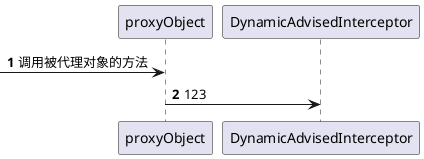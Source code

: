 @startuml
'https://plantuml.com/activity-diagram-beta

autonumber

-> proxyObject : 调用被代理对象的方法
proxyObject -> DynamicAdvisedInterceptor : 123



@enduml
